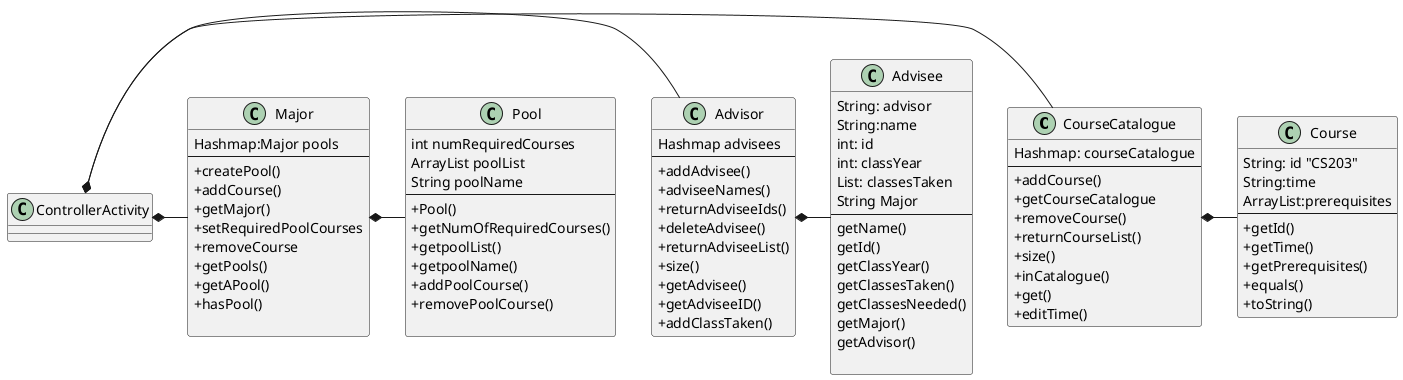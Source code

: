 @startuml
skinparam classAttributeIconSize 0

class CourseCatalogue{
Hashmap: courseCatalogue
--
+addCourse()
+getCourseCatalogue
+removeCourse()
+returnCourseList()
+size()
+inCatalogue()
+get()
+editTime()
}

class Course{
String: id "CS203"
String:time
ArrayList:prerequisites
--
+getId()
+getTime()
+getPrerequisites()
+equals()
+toString()
}

class Advisor{
Hashmap advisees
--
+addAdvisee()
+adviseeNames()
+returnAdviseeIds()
+deleteAdvisee()
+returnAdviseeList()
+size()
+getAdvisee()
+getAdviseeID()
+addClassTaken()
}

class Advisee{
String: advisor
String:name
int: id
int: classYear
List: classesTaken
String Major
--
getName()
getId()
getClassYear()
getClassesTaken()
getClassesNeeded()
getMajor()
getAdvisor()

}

class Major{
Hashmap:Major pools
--
+createPool()
+addCourse()
+getMajor()
+setRequiredPoolCourses
+removeCourse
+getPools()
+getAPool()
+hasPool()

}
class Pool{
int numRequiredCourses
ArrayList poolList
String poolName
--
+Pool()
+getNumOfRequiredCourses()
+getpoolList()
+getpoolName()
+addPoolCourse()
+removePoolCourse()

}

class ControllerActivity{

}

CourseCatalogue *- Course
Advisor *- Advisee
ControllerActivity *- CourseCatalogue
ControllerActivity *- Advisor
Major *- Pool
ControllerActivity *- Major
@enduml


